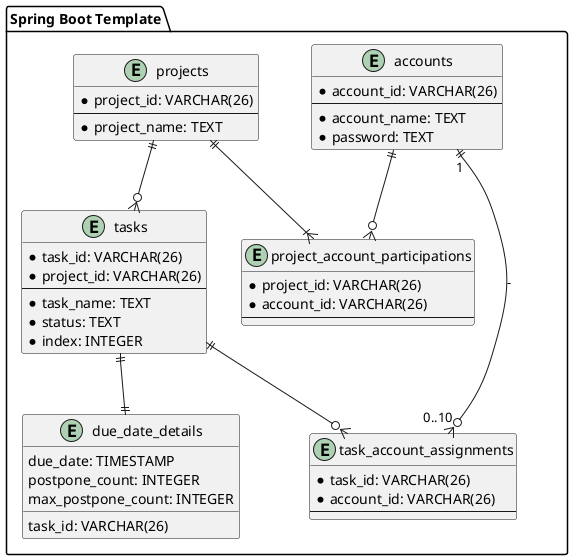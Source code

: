@startuml
package "Spring Boot Template" {
  entity accounts {
    * account_id: VARCHAR(26)
    --
    * account_name: TEXT
    * password: TEXT
  }

  entity projects {
    * project_id: VARCHAR(26)
    --
    * project_name: TEXT
  }

  entity project_account_participations {
    * project_id: VARCHAR(26)
    * account_id: VARCHAR(26)
    --
  }

  accounts ||--o{ project_account_participations
  projects ||--|{ project_account_participations

  entity tasks {
    * task_id: VARCHAR(26)
    * project_id: VARCHAR(26)
    --
    * task_name: TEXT
    * status: TEXT
    * index: INTEGER
  }

  projects ||--o{ tasks

  entity task_account_assignments {
    * task_id: VARCHAR(26)
    * account_id: VARCHAR(26)
    --
  }

  accounts ||--o{ task_account_assignments: "1" - "0..10"
  tasks ||--o{ task_account_assignments

  entity due_date_details {
    task_id: VARCHAR(26)
    due_date: TIMESTAMP
    postpone_count: INTEGER
    max_postpone_count: INTEGER
  }

  tasks ||--|| due_date_details
}
@enduml
